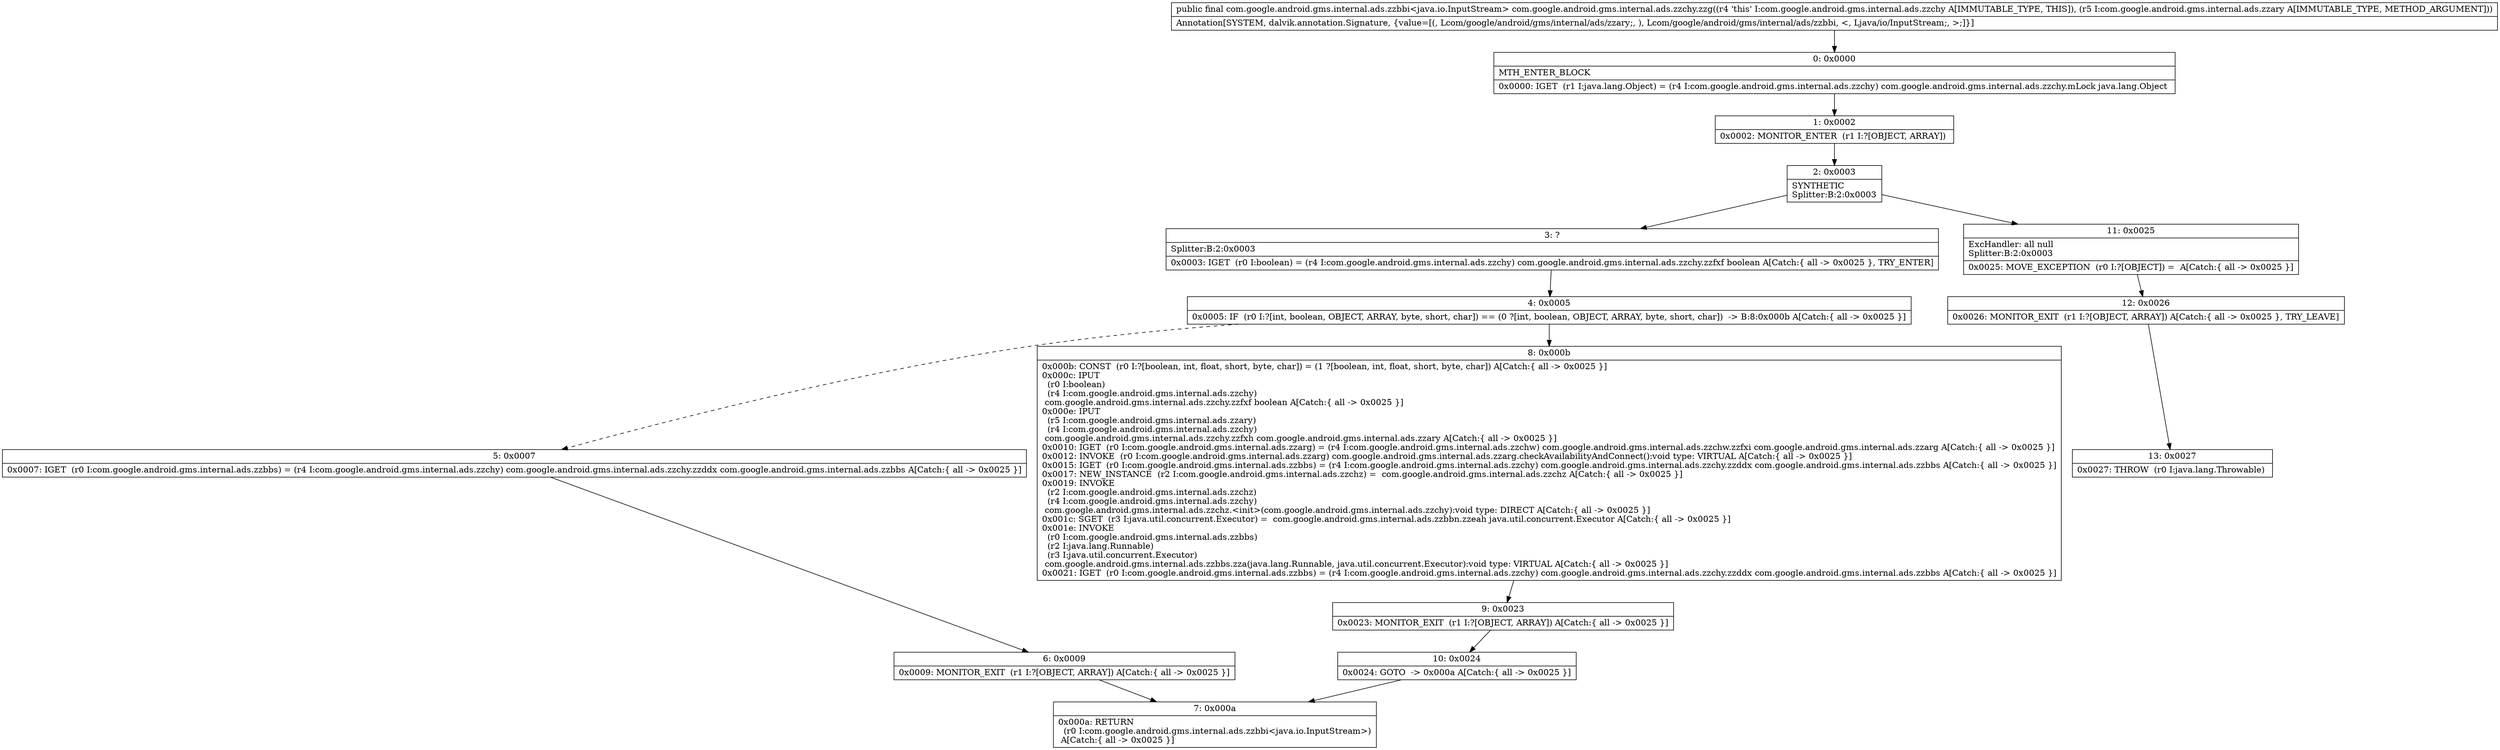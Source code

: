 digraph "CFG forcom.google.android.gms.internal.ads.zzchy.zzg(Lcom\/google\/android\/gms\/internal\/ads\/zzary;)Lcom\/google\/android\/gms\/internal\/ads\/zzbbi;" {
Node_0 [shape=record,label="{0\:\ 0x0000|MTH_ENTER_BLOCK\l|0x0000: IGET  (r1 I:java.lang.Object) = (r4 I:com.google.android.gms.internal.ads.zzchy) com.google.android.gms.internal.ads.zzchy.mLock java.lang.Object \l}"];
Node_1 [shape=record,label="{1\:\ 0x0002|0x0002: MONITOR_ENTER  (r1 I:?[OBJECT, ARRAY]) \l}"];
Node_2 [shape=record,label="{2\:\ 0x0003|SYNTHETIC\lSplitter:B:2:0x0003\l}"];
Node_3 [shape=record,label="{3\:\ ?|Splitter:B:2:0x0003\l|0x0003: IGET  (r0 I:boolean) = (r4 I:com.google.android.gms.internal.ads.zzchy) com.google.android.gms.internal.ads.zzchy.zzfxf boolean A[Catch:\{ all \-\> 0x0025 \}, TRY_ENTER]\l}"];
Node_4 [shape=record,label="{4\:\ 0x0005|0x0005: IF  (r0 I:?[int, boolean, OBJECT, ARRAY, byte, short, char]) == (0 ?[int, boolean, OBJECT, ARRAY, byte, short, char])  \-\> B:8:0x000b A[Catch:\{ all \-\> 0x0025 \}]\l}"];
Node_5 [shape=record,label="{5\:\ 0x0007|0x0007: IGET  (r0 I:com.google.android.gms.internal.ads.zzbbs) = (r4 I:com.google.android.gms.internal.ads.zzchy) com.google.android.gms.internal.ads.zzchy.zzddx com.google.android.gms.internal.ads.zzbbs A[Catch:\{ all \-\> 0x0025 \}]\l}"];
Node_6 [shape=record,label="{6\:\ 0x0009|0x0009: MONITOR_EXIT  (r1 I:?[OBJECT, ARRAY]) A[Catch:\{ all \-\> 0x0025 \}]\l}"];
Node_7 [shape=record,label="{7\:\ 0x000a|0x000a: RETURN  \l  (r0 I:com.google.android.gms.internal.ads.zzbbi\<java.io.InputStream\>)\l A[Catch:\{ all \-\> 0x0025 \}]\l}"];
Node_8 [shape=record,label="{8\:\ 0x000b|0x000b: CONST  (r0 I:?[boolean, int, float, short, byte, char]) = (1 ?[boolean, int, float, short, byte, char]) A[Catch:\{ all \-\> 0x0025 \}]\l0x000c: IPUT  \l  (r0 I:boolean)\l  (r4 I:com.google.android.gms.internal.ads.zzchy)\l com.google.android.gms.internal.ads.zzchy.zzfxf boolean A[Catch:\{ all \-\> 0x0025 \}]\l0x000e: IPUT  \l  (r5 I:com.google.android.gms.internal.ads.zzary)\l  (r4 I:com.google.android.gms.internal.ads.zzchy)\l com.google.android.gms.internal.ads.zzchy.zzfxh com.google.android.gms.internal.ads.zzary A[Catch:\{ all \-\> 0x0025 \}]\l0x0010: IGET  (r0 I:com.google.android.gms.internal.ads.zzarg) = (r4 I:com.google.android.gms.internal.ads.zzchw) com.google.android.gms.internal.ads.zzchw.zzfxi com.google.android.gms.internal.ads.zzarg A[Catch:\{ all \-\> 0x0025 \}]\l0x0012: INVOKE  (r0 I:com.google.android.gms.internal.ads.zzarg) com.google.android.gms.internal.ads.zzarg.checkAvailabilityAndConnect():void type: VIRTUAL A[Catch:\{ all \-\> 0x0025 \}]\l0x0015: IGET  (r0 I:com.google.android.gms.internal.ads.zzbbs) = (r4 I:com.google.android.gms.internal.ads.zzchy) com.google.android.gms.internal.ads.zzchy.zzddx com.google.android.gms.internal.ads.zzbbs A[Catch:\{ all \-\> 0x0025 \}]\l0x0017: NEW_INSTANCE  (r2 I:com.google.android.gms.internal.ads.zzchz) =  com.google.android.gms.internal.ads.zzchz A[Catch:\{ all \-\> 0x0025 \}]\l0x0019: INVOKE  \l  (r2 I:com.google.android.gms.internal.ads.zzchz)\l  (r4 I:com.google.android.gms.internal.ads.zzchy)\l com.google.android.gms.internal.ads.zzchz.\<init\>(com.google.android.gms.internal.ads.zzchy):void type: DIRECT A[Catch:\{ all \-\> 0x0025 \}]\l0x001c: SGET  (r3 I:java.util.concurrent.Executor) =  com.google.android.gms.internal.ads.zzbbn.zzeah java.util.concurrent.Executor A[Catch:\{ all \-\> 0x0025 \}]\l0x001e: INVOKE  \l  (r0 I:com.google.android.gms.internal.ads.zzbbs)\l  (r2 I:java.lang.Runnable)\l  (r3 I:java.util.concurrent.Executor)\l com.google.android.gms.internal.ads.zzbbs.zza(java.lang.Runnable, java.util.concurrent.Executor):void type: VIRTUAL A[Catch:\{ all \-\> 0x0025 \}]\l0x0021: IGET  (r0 I:com.google.android.gms.internal.ads.zzbbs) = (r4 I:com.google.android.gms.internal.ads.zzchy) com.google.android.gms.internal.ads.zzchy.zzddx com.google.android.gms.internal.ads.zzbbs A[Catch:\{ all \-\> 0x0025 \}]\l}"];
Node_9 [shape=record,label="{9\:\ 0x0023|0x0023: MONITOR_EXIT  (r1 I:?[OBJECT, ARRAY]) A[Catch:\{ all \-\> 0x0025 \}]\l}"];
Node_10 [shape=record,label="{10\:\ 0x0024|0x0024: GOTO  \-\> 0x000a A[Catch:\{ all \-\> 0x0025 \}]\l}"];
Node_11 [shape=record,label="{11\:\ 0x0025|ExcHandler: all null\lSplitter:B:2:0x0003\l|0x0025: MOVE_EXCEPTION  (r0 I:?[OBJECT]) =  A[Catch:\{ all \-\> 0x0025 \}]\l}"];
Node_12 [shape=record,label="{12\:\ 0x0026|0x0026: MONITOR_EXIT  (r1 I:?[OBJECT, ARRAY]) A[Catch:\{ all \-\> 0x0025 \}, TRY_LEAVE]\l}"];
Node_13 [shape=record,label="{13\:\ 0x0027|0x0027: THROW  (r0 I:java.lang.Throwable) \l}"];
MethodNode[shape=record,label="{public final com.google.android.gms.internal.ads.zzbbi\<java.io.InputStream\> com.google.android.gms.internal.ads.zzchy.zzg((r4 'this' I:com.google.android.gms.internal.ads.zzchy A[IMMUTABLE_TYPE, THIS]), (r5 I:com.google.android.gms.internal.ads.zzary A[IMMUTABLE_TYPE, METHOD_ARGUMENT]))  | Annotation[SYSTEM, dalvik.annotation.Signature, \{value=[(, Lcom\/google\/android\/gms\/internal\/ads\/zzary;, ), Lcom\/google\/android\/gms\/internal\/ads\/zzbbi, \<, Ljava\/io\/InputStream;, \>;]\}]\l}"];
MethodNode -> Node_0;
Node_0 -> Node_1;
Node_1 -> Node_2;
Node_2 -> Node_3;
Node_2 -> Node_11;
Node_3 -> Node_4;
Node_4 -> Node_5[style=dashed];
Node_4 -> Node_8;
Node_5 -> Node_6;
Node_6 -> Node_7;
Node_8 -> Node_9;
Node_9 -> Node_10;
Node_10 -> Node_7;
Node_11 -> Node_12;
Node_12 -> Node_13;
}

